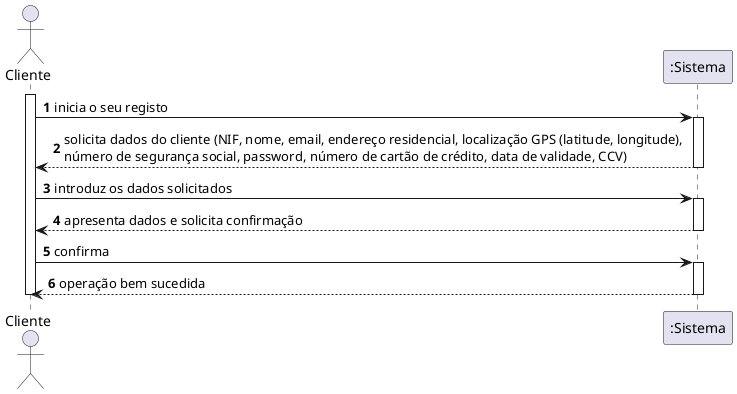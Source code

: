 @startuml
autonumber
actor "Cliente" as CL

activate CL
CL -> ":Sistema" : inicia o seu registo
activate ":Sistema"
":Sistema" --> CL : solicita dados do cliente (NIF, nome, email, endereço residencial, localização GPS (latitude, longitude), \nnúmero de segurança social, password, número de cartão de crédito, data de validade, CCV)
deactivate ":Sistema"

CL -> ":Sistema" : introduz os dados solicitados
activate ":Sistema"
":Sistema" --> CL : apresenta dados e solicita confirmação
deactivate ":Sistema"

CL -> ":Sistema" : confirma
activate ":Sistema"
":Sistema" --> CL : operação bem sucedida
deactivate ":Sistema"

deactivate CL
@enduml